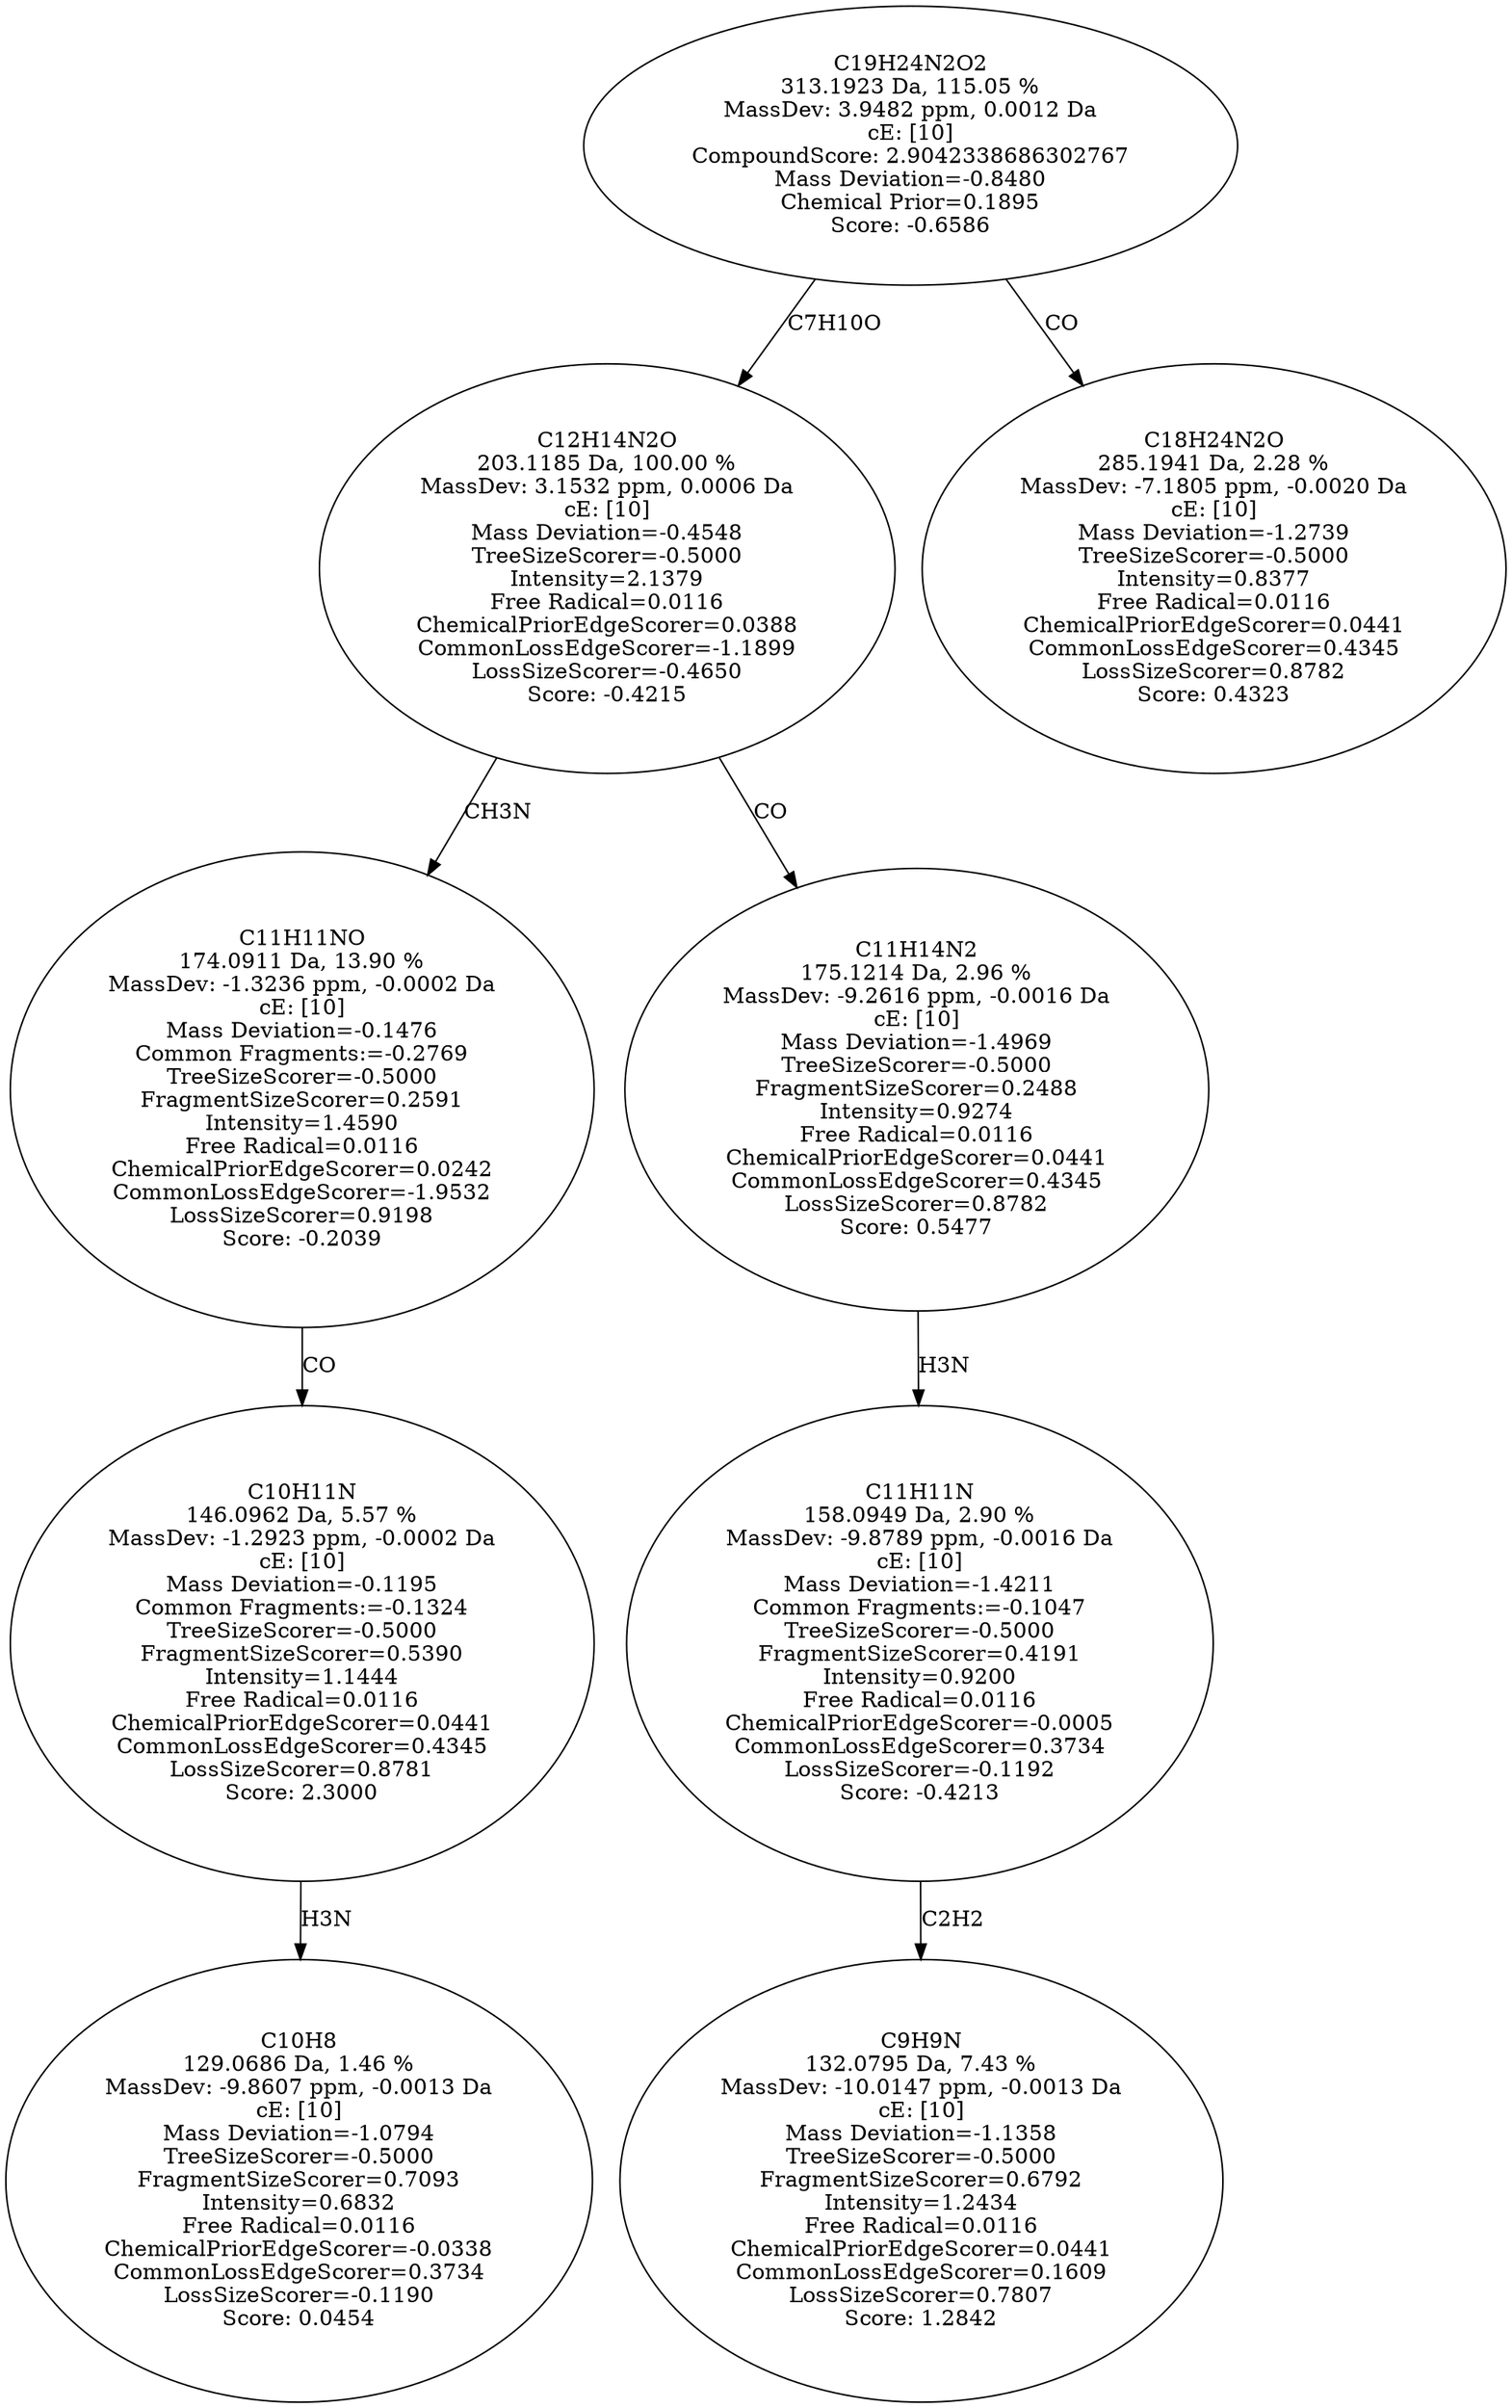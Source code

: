 strict digraph {
v1 [label="C10H8\n129.0686 Da, 1.46 %\nMassDev: -9.8607 ppm, -0.0013 Da\ncE: [10]\nMass Deviation=-1.0794\nTreeSizeScorer=-0.5000\nFragmentSizeScorer=0.7093\nIntensity=0.6832\nFree Radical=0.0116\nChemicalPriorEdgeScorer=-0.0338\nCommonLossEdgeScorer=0.3734\nLossSizeScorer=-0.1190\nScore: 0.0454"];
v2 [label="C10H11N\n146.0962 Da, 5.57 %\nMassDev: -1.2923 ppm, -0.0002 Da\ncE: [10]\nMass Deviation=-0.1195\nCommon Fragments:=-0.1324\nTreeSizeScorer=-0.5000\nFragmentSizeScorer=0.5390\nIntensity=1.1444\nFree Radical=0.0116\nChemicalPriorEdgeScorer=0.0441\nCommonLossEdgeScorer=0.4345\nLossSizeScorer=0.8781\nScore: 2.3000"];
v3 [label="C11H11NO\n174.0911 Da, 13.90 %\nMassDev: -1.3236 ppm, -0.0002 Da\ncE: [10]\nMass Deviation=-0.1476\nCommon Fragments:=-0.2769\nTreeSizeScorer=-0.5000\nFragmentSizeScorer=0.2591\nIntensity=1.4590\nFree Radical=0.0116\nChemicalPriorEdgeScorer=0.0242\nCommonLossEdgeScorer=-1.9532\nLossSizeScorer=0.9198\nScore: -0.2039"];
v4 [label="C9H9N\n132.0795 Da, 7.43 %\nMassDev: -10.0147 ppm, -0.0013 Da\ncE: [10]\nMass Deviation=-1.1358\nTreeSizeScorer=-0.5000\nFragmentSizeScorer=0.6792\nIntensity=1.2434\nFree Radical=0.0116\nChemicalPriorEdgeScorer=0.0441\nCommonLossEdgeScorer=0.1609\nLossSizeScorer=0.7807\nScore: 1.2842"];
v5 [label="C11H11N\n158.0949 Da, 2.90 %\nMassDev: -9.8789 ppm, -0.0016 Da\ncE: [10]\nMass Deviation=-1.4211\nCommon Fragments:=-0.1047\nTreeSizeScorer=-0.5000\nFragmentSizeScorer=0.4191\nIntensity=0.9200\nFree Radical=0.0116\nChemicalPriorEdgeScorer=-0.0005\nCommonLossEdgeScorer=0.3734\nLossSizeScorer=-0.1192\nScore: -0.4213"];
v6 [label="C11H14N2\n175.1214 Da, 2.96 %\nMassDev: -9.2616 ppm, -0.0016 Da\ncE: [10]\nMass Deviation=-1.4969\nTreeSizeScorer=-0.5000\nFragmentSizeScorer=0.2488\nIntensity=0.9274\nFree Radical=0.0116\nChemicalPriorEdgeScorer=0.0441\nCommonLossEdgeScorer=0.4345\nLossSizeScorer=0.8782\nScore: 0.5477"];
v7 [label="C12H14N2O\n203.1185 Da, 100.00 %\nMassDev: 3.1532 ppm, 0.0006 Da\ncE: [10]\nMass Deviation=-0.4548\nTreeSizeScorer=-0.5000\nIntensity=2.1379\nFree Radical=0.0116\nChemicalPriorEdgeScorer=0.0388\nCommonLossEdgeScorer=-1.1899\nLossSizeScorer=-0.4650\nScore: -0.4215"];
v8 [label="C18H24N2O\n285.1941 Da, 2.28 %\nMassDev: -7.1805 ppm, -0.0020 Da\ncE: [10]\nMass Deviation=-1.2739\nTreeSizeScorer=-0.5000\nIntensity=0.8377\nFree Radical=0.0116\nChemicalPriorEdgeScorer=0.0441\nCommonLossEdgeScorer=0.4345\nLossSizeScorer=0.8782\nScore: 0.4323"];
v9 [label="C19H24N2O2\n313.1923 Da, 115.05 %\nMassDev: 3.9482 ppm, 0.0012 Da\ncE: [10]\nCompoundScore: 2.9042338686302767\nMass Deviation=-0.8480\nChemical Prior=0.1895\nScore: -0.6586"];
v2 -> v1 [label="H3N"];
v3 -> v2 [label="CO"];
v7 -> v3 [label="CH3N"];
v5 -> v4 [label="C2H2"];
v6 -> v5 [label="H3N"];
v7 -> v6 [label="CO"];
v9 -> v7 [label="C7H10O"];
v9 -> v8 [label="CO"];
}